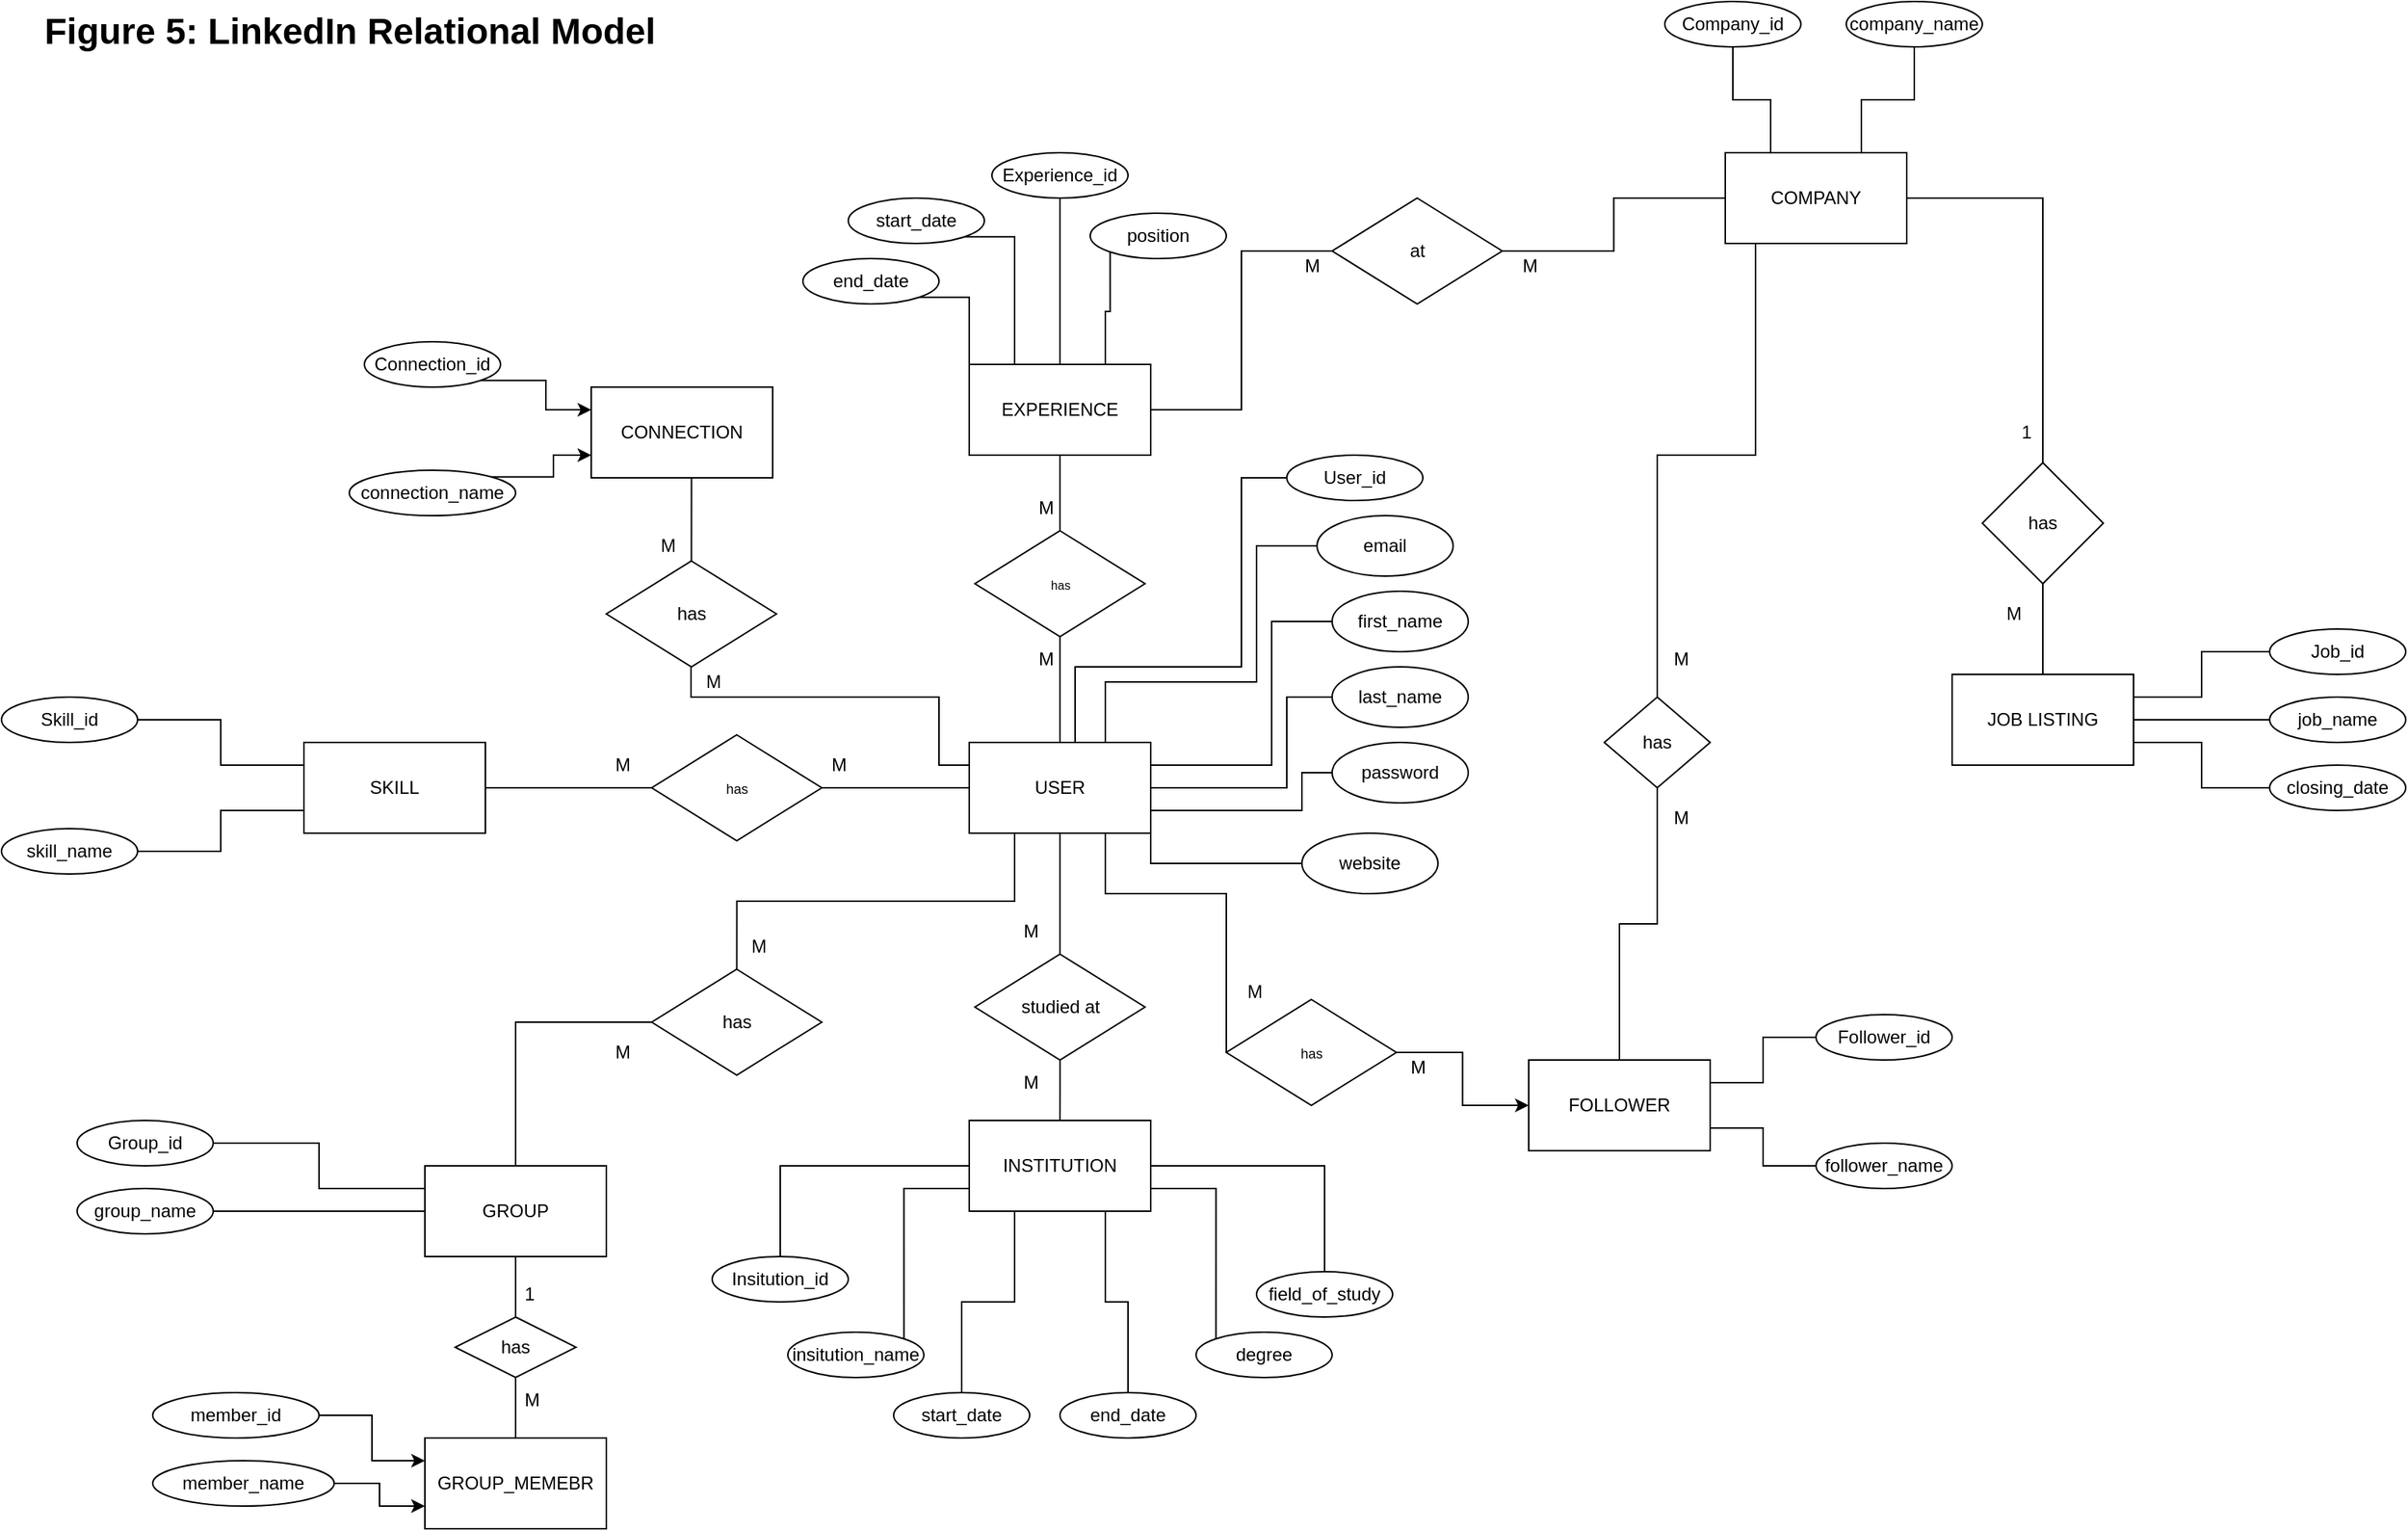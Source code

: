 <mxfile version="21.3.3" type="github">
  <diagram id="R2lEEEUBdFMjLlhIrx00" name="Page-1">
    <mxGraphModel dx="1405" dy="902" grid="1" gridSize="10" guides="1" tooltips="1" connect="1" arrows="1" fold="1" page="1" pageScale="1" pageWidth="1654" pageHeight="1169" math="0" shadow="0" extFonts="Permanent Marker^https://fonts.googleapis.com/css?family=Permanent+Marker">
      <root>
        <mxCell id="0" />
        <mxCell id="1" parent="0" />
        <mxCell id="6bvUMzhNfChqPh5dB9FW-6" style="edgeStyle=orthogonalEdgeStyle;rounded=0;orthogonalLoop=1;jettySize=auto;html=1;exitX=0.5;exitY=0;exitDx=0;exitDy=0;entryX=0.5;entryY=1;entryDx=0;entryDy=0;endArrow=none;endFill=0;" edge="1" parent="1" source="6bvUMzhNfChqPh5dB9FW-1" target="6bvUMzhNfChqPh5dB9FW-5">
          <mxGeometry relative="1" as="geometry" />
        </mxCell>
        <mxCell id="6bvUMzhNfChqPh5dB9FW-22" style="edgeStyle=orthogonalEdgeStyle;rounded=0;orthogonalLoop=1;jettySize=auto;html=1;exitX=0;exitY=0.5;exitDx=0;exitDy=0;entryX=1;entryY=0.5;entryDx=0;entryDy=0;endArrow=none;endFill=0;" edge="1" parent="1" source="6bvUMzhNfChqPh5dB9FW-1" target="6bvUMzhNfChqPh5dB9FW-15">
          <mxGeometry relative="1" as="geometry" />
        </mxCell>
        <mxCell id="6bvUMzhNfChqPh5dB9FW-24" style="edgeStyle=orthogonalEdgeStyle;rounded=0;orthogonalLoop=1;jettySize=auto;html=1;exitX=0;exitY=0.25;exitDx=0;exitDy=0;entryX=0.5;entryY=1;entryDx=0;entryDy=0;endArrow=none;endFill=0;" edge="1" parent="1" source="6bvUMzhNfChqPh5dB9FW-1" target="6bvUMzhNfChqPh5dB9FW-14">
          <mxGeometry relative="1" as="geometry">
            <Array as="points">
              <mxPoint x="660" y="585" />
              <mxPoint x="660" y="540" />
              <mxPoint x="496" y="540" />
              <mxPoint x="496" y="520" />
            </Array>
          </mxGeometry>
        </mxCell>
        <mxCell id="6bvUMzhNfChqPh5dB9FW-26" style="edgeStyle=orthogonalEdgeStyle;rounded=0;orthogonalLoop=1;jettySize=auto;html=1;entryX=0.5;entryY=0;entryDx=0;entryDy=0;endArrow=none;endFill=0;" edge="1" parent="1" source="6bvUMzhNfChqPh5dB9FW-1" target="6bvUMzhNfChqPh5dB9FW-16">
          <mxGeometry relative="1" as="geometry" />
        </mxCell>
        <mxCell id="6bvUMzhNfChqPh5dB9FW-28" style="edgeStyle=orthogonalEdgeStyle;rounded=0;orthogonalLoop=1;jettySize=auto;html=1;exitX=0.25;exitY=1;exitDx=0;exitDy=0;entryX=0.5;entryY=0;entryDx=0;entryDy=0;endArrow=none;endFill=0;" edge="1" parent="1" source="6bvUMzhNfChqPh5dB9FW-1" target="6bvUMzhNfChqPh5dB9FW-21">
          <mxGeometry relative="1" as="geometry" />
        </mxCell>
        <mxCell id="6bvUMzhNfChqPh5dB9FW-32" value="" style="edgeStyle=orthogonalEdgeStyle;rounded=0;orthogonalLoop=1;jettySize=auto;html=1;entryX=0;entryY=0.5;entryDx=0;entryDy=0;exitX=0.75;exitY=1;exitDx=0;exitDy=0;endArrow=none;endFill=0;" edge="1" parent="1" source="6bvUMzhNfChqPh5dB9FW-1" target="6bvUMzhNfChqPh5dB9FW-18">
          <mxGeometry relative="1" as="geometry">
            <mxPoint x="900" y="600" as="targetPoint" />
            <Array as="points">
              <mxPoint x="770" y="670" />
              <mxPoint x="850" y="670" />
              <mxPoint x="850" y="725" />
            </Array>
          </mxGeometry>
        </mxCell>
        <mxCell id="6bvUMzhNfChqPh5dB9FW-1" value="USER" style="rounded=0;whiteSpace=wrap;html=1;" vertex="1" parent="1">
          <mxGeometry x="680" y="570" width="120" height="60" as="geometry" />
        </mxCell>
        <mxCell id="6bvUMzhNfChqPh5dB9FW-35" value="" style="edgeStyle=orthogonalEdgeStyle;rounded=0;orthogonalLoop=1;jettySize=auto;html=1;entryX=0;entryY=0.5;entryDx=0;entryDy=0;endArrow=none;endFill=0;" edge="1" parent="1" source="6bvUMzhNfChqPh5dB9FW-2" target="6bvUMzhNfChqPh5dB9FW-17">
          <mxGeometry relative="1" as="geometry">
            <mxPoint x="740" y="240" as="targetPoint" />
          </mxGeometry>
        </mxCell>
        <mxCell id="6bvUMzhNfChqPh5dB9FW-2" value="EXPERIENCE" style="rounded=0;whiteSpace=wrap;html=1;" vertex="1" parent="1">
          <mxGeometry x="680" y="320" width="120" height="60" as="geometry" />
        </mxCell>
        <mxCell id="6bvUMzhNfChqPh5dB9FW-7" style="edgeStyle=orthogonalEdgeStyle;rounded=0;orthogonalLoop=1;jettySize=auto;html=1;exitX=0.5;exitY=0;exitDx=0;exitDy=0;entryX=0.5;entryY=1;entryDx=0;entryDy=0;endArrow=none;endFill=0;" edge="1" parent="1" source="6bvUMzhNfChqPh5dB9FW-5" target="6bvUMzhNfChqPh5dB9FW-2">
          <mxGeometry relative="1" as="geometry" />
        </mxCell>
        <mxCell id="6bvUMzhNfChqPh5dB9FW-5" value="&lt;font style=&quot;font-size: 8px;&quot;&gt;has&lt;/font&gt;" style="rhombus;whiteSpace=wrap;html=1;" vertex="1" parent="1">
          <mxGeometry x="683.75" y="430" width="112.5" height="70" as="geometry" />
        </mxCell>
        <mxCell id="6bvUMzhNfChqPh5dB9FW-89" style="edgeStyle=orthogonalEdgeStyle;rounded=0;orthogonalLoop=1;jettySize=auto;html=1;exitX=1;exitY=0.75;exitDx=0;exitDy=0;entryX=0;entryY=0.5;entryDx=0;entryDy=0;endArrow=none;endFill=0;" edge="1" parent="1" source="6bvUMzhNfChqPh5dB9FW-9" target="6bvUMzhNfChqPh5dB9FW-86">
          <mxGeometry relative="1" as="geometry" />
        </mxCell>
        <mxCell id="6bvUMzhNfChqPh5dB9FW-90" style="edgeStyle=orthogonalEdgeStyle;rounded=0;orthogonalLoop=1;jettySize=auto;html=1;exitX=1;exitY=0.25;exitDx=0;exitDy=0;entryX=0;entryY=0.5;entryDx=0;entryDy=0;endArrow=none;endFill=0;" edge="1" parent="1" source="6bvUMzhNfChqPh5dB9FW-9" target="6bvUMzhNfChqPh5dB9FW-85">
          <mxGeometry relative="1" as="geometry" />
        </mxCell>
        <mxCell id="6bvUMzhNfChqPh5dB9FW-9" value="FOLLOWER" style="rounded=0;whiteSpace=wrap;html=1;" vertex="1" parent="1">
          <mxGeometry x="1050" y="780" width="120" height="60" as="geometry" />
        </mxCell>
        <mxCell id="6bvUMzhNfChqPh5dB9FW-94" value="" style="edgeStyle=orthogonalEdgeStyle;rounded=0;orthogonalLoop=1;jettySize=auto;html=1;entryX=0.5;entryY=0;entryDx=0;entryDy=0;endArrow=none;endFill=0;" edge="1" parent="1" source="6bvUMzhNfChqPh5dB9FW-10" target="6bvUMzhNfChqPh5dB9FW-93">
          <mxGeometry relative="1" as="geometry">
            <Array as="points">
              <mxPoint x="1200" y="380" />
              <mxPoint x="1135" y="380" />
            </Array>
          </mxGeometry>
        </mxCell>
        <mxCell id="6bvUMzhNfChqPh5dB9FW-101" value="" style="edgeStyle=orthogonalEdgeStyle;rounded=0;orthogonalLoop=1;jettySize=auto;html=1;endArrow=none;endFill=0;" edge="1" parent="1" source="6bvUMzhNfChqPh5dB9FW-10" target="6bvUMzhNfChqPh5dB9FW-100">
          <mxGeometry relative="1" as="geometry" />
        </mxCell>
        <mxCell id="6bvUMzhNfChqPh5dB9FW-10" value="COMPANY" style="rounded=0;whiteSpace=wrap;html=1;" vertex="1" parent="1">
          <mxGeometry x="1180" y="180" width="120" height="60" as="geometry" />
        </mxCell>
        <mxCell id="6bvUMzhNfChqPh5dB9FW-11" value="INSTITUTION" style="rounded=0;whiteSpace=wrap;html=1;" vertex="1" parent="1">
          <mxGeometry x="680" y="820" width="120" height="60" as="geometry" />
        </mxCell>
        <mxCell id="6bvUMzhNfChqPh5dB9FW-12" value="SKILL" style="rounded=0;whiteSpace=wrap;html=1;" vertex="1" parent="1">
          <mxGeometry x="240" y="570" width="120" height="60" as="geometry" />
        </mxCell>
        <mxCell id="6bvUMzhNfChqPh5dB9FW-153" value="" style="edgeStyle=orthogonalEdgeStyle;rounded=0;orthogonalLoop=1;jettySize=auto;html=1;endArrow=none;endFill=0;" edge="1" parent="1" source="6bvUMzhNfChqPh5dB9FW-13">
          <mxGeometry relative="1" as="geometry">
            <mxPoint x="380" y="950" as="targetPoint" />
          </mxGeometry>
        </mxCell>
        <mxCell id="6bvUMzhNfChqPh5dB9FW-13" value="GROUP" style="rounded=0;whiteSpace=wrap;html=1;" vertex="1" parent="1">
          <mxGeometry x="320" y="850" width="120" height="60" as="geometry" />
        </mxCell>
        <mxCell id="6bvUMzhNfChqPh5dB9FW-25" style="edgeStyle=orthogonalEdgeStyle;rounded=0;orthogonalLoop=1;jettySize=auto;html=1;endArrow=none;endFill=0;exitX=0.5;exitY=0;exitDx=0;exitDy=0;entryX=0.5;entryY=1;entryDx=0;entryDy=0;" edge="1" parent="1" source="6bvUMzhNfChqPh5dB9FW-14" target="6bvUMzhNfChqPh5dB9FW-145">
          <mxGeometry relative="1" as="geometry">
            <mxPoint x="530" y="400" as="targetPoint" />
            <Array as="points">
              <mxPoint x="496" y="395" />
            </Array>
          </mxGeometry>
        </mxCell>
        <mxCell id="6bvUMzhNfChqPh5dB9FW-14" value="has" style="rhombus;whiteSpace=wrap;html=1;" vertex="1" parent="1">
          <mxGeometry x="440" y="450" width="112.5" height="70" as="geometry" />
        </mxCell>
        <mxCell id="6bvUMzhNfChqPh5dB9FW-23" style="edgeStyle=orthogonalEdgeStyle;rounded=0;orthogonalLoop=1;jettySize=auto;html=1;exitX=0;exitY=0.5;exitDx=0;exitDy=0;entryX=1;entryY=0.5;entryDx=0;entryDy=0;endArrow=none;endFill=0;" edge="1" parent="1" source="6bvUMzhNfChqPh5dB9FW-15" target="6bvUMzhNfChqPh5dB9FW-12">
          <mxGeometry relative="1" as="geometry" />
        </mxCell>
        <mxCell id="6bvUMzhNfChqPh5dB9FW-15" value="&lt;font style=&quot;font-size: 9px;&quot;&gt;has&lt;br&gt;&lt;/font&gt;" style="rhombus;whiteSpace=wrap;html=1;" vertex="1" parent="1">
          <mxGeometry x="470" y="565" width="112.5" height="70" as="geometry" />
        </mxCell>
        <mxCell id="6bvUMzhNfChqPh5dB9FW-27" style="edgeStyle=orthogonalEdgeStyle;rounded=0;orthogonalLoop=1;jettySize=auto;html=1;entryX=0.5;entryY=0;entryDx=0;entryDy=0;endArrow=none;endFill=0;" edge="1" parent="1" source="6bvUMzhNfChqPh5dB9FW-16" target="6bvUMzhNfChqPh5dB9FW-11">
          <mxGeometry relative="1" as="geometry" />
        </mxCell>
        <mxCell id="6bvUMzhNfChqPh5dB9FW-16" value="studied at" style="rhombus;whiteSpace=wrap;html=1;" vertex="1" parent="1">
          <mxGeometry x="683.75" y="710" width="112.5" height="70" as="geometry" />
        </mxCell>
        <mxCell id="6bvUMzhNfChqPh5dB9FW-37" value="" style="edgeStyle=orthogonalEdgeStyle;rounded=0;orthogonalLoop=1;jettySize=auto;html=1;entryX=0;entryY=0.5;entryDx=0;entryDy=0;endArrow=none;endFill=0;" edge="1" parent="1" source="6bvUMzhNfChqPh5dB9FW-17" target="6bvUMzhNfChqPh5dB9FW-10">
          <mxGeometry relative="1" as="geometry">
            <mxPoint x="1128.75" y="245" as="targetPoint" />
          </mxGeometry>
        </mxCell>
        <mxCell id="6bvUMzhNfChqPh5dB9FW-17" value="at" style="rhombus;whiteSpace=wrap;html=1;" vertex="1" parent="1">
          <mxGeometry x="920" y="210" width="112.5" height="70" as="geometry" />
        </mxCell>
        <mxCell id="6bvUMzhNfChqPh5dB9FW-33" value="" style="edgeStyle=orthogonalEdgeStyle;rounded=0;orthogonalLoop=1;jettySize=auto;html=1;" edge="1" parent="1" source="6bvUMzhNfChqPh5dB9FW-18" target="6bvUMzhNfChqPh5dB9FW-9">
          <mxGeometry relative="1" as="geometry" />
        </mxCell>
        <mxCell id="6bvUMzhNfChqPh5dB9FW-18" value="&lt;font style=&quot;font-size: 9px;&quot;&gt;has &lt;br&gt;&lt;/font&gt;" style="rhombus;whiteSpace=wrap;html=1;" vertex="1" parent="1">
          <mxGeometry x="850" y="740" width="112.5" height="70" as="geometry" />
        </mxCell>
        <mxCell id="6bvUMzhNfChqPh5dB9FW-29" style="edgeStyle=orthogonalEdgeStyle;rounded=0;orthogonalLoop=1;jettySize=auto;html=1;entryX=0.5;entryY=0;entryDx=0;entryDy=0;endArrow=none;endFill=0;" edge="1" parent="1" source="6bvUMzhNfChqPh5dB9FW-21" target="6bvUMzhNfChqPh5dB9FW-13">
          <mxGeometry relative="1" as="geometry" />
        </mxCell>
        <mxCell id="6bvUMzhNfChqPh5dB9FW-21" value="has" style="rhombus;whiteSpace=wrap;html=1;" vertex="1" parent="1">
          <mxGeometry x="470" y="720" width="112.5" height="70" as="geometry" />
        </mxCell>
        <mxCell id="6bvUMzhNfChqPh5dB9FW-42" style="edgeStyle=orthogonalEdgeStyle;rounded=0;orthogonalLoop=1;jettySize=auto;html=1;exitX=0;exitY=0.5;exitDx=0;exitDy=0;endArrow=none;endFill=0;" edge="1" parent="1" source="6bvUMzhNfChqPh5dB9FW-38">
          <mxGeometry relative="1" as="geometry">
            <mxPoint x="750" y="570" as="targetPoint" />
            <Array as="points">
              <mxPoint x="860" y="395" />
              <mxPoint x="860" y="520" />
              <mxPoint x="750" y="520" />
              <mxPoint x="750" y="570" />
            </Array>
          </mxGeometry>
        </mxCell>
        <mxCell id="6bvUMzhNfChqPh5dB9FW-38" value="User_id" style="ellipse;whiteSpace=wrap;html=1;" vertex="1" parent="1">
          <mxGeometry x="890" y="380" width="90" height="30" as="geometry" />
        </mxCell>
        <mxCell id="6bvUMzhNfChqPh5dB9FW-39" value="email" style="ellipse;whiteSpace=wrap;html=1;" vertex="1" parent="1">
          <mxGeometry x="910" y="420" width="90" height="40" as="geometry" />
        </mxCell>
        <mxCell id="6bvUMzhNfChqPh5dB9FW-54" value="" style="edgeStyle=orthogonalEdgeStyle;rounded=0;orthogonalLoop=1;jettySize=auto;html=1;entryX=1;entryY=0.25;entryDx=0;entryDy=0;endArrow=none;endFill=0;" edge="1" parent="1" source="6bvUMzhNfChqPh5dB9FW-40" target="6bvUMzhNfChqPh5dB9FW-1">
          <mxGeometry relative="1" as="geometry">
            <mxPoint x="855" y="490.0" as="targetPoint" />
            <Array as="points">
              <mxPoint x="880" y="490" />
              <mxPoint x="880" y="585" />
            </Array>
          </mxGeometry>
        </mxCell>
        <mxCell id="6bvUMzhNfChqPh5dB9FW-40" value="first_name" style="ellipse;whiteSpace=wrap;html=1;" vertex="1" parent="1">
          <mxGeometry x="920" y="470" width="90" height="40" as="geometry" />
        </mxCell>
        <mxCell id="6bvUMzhNfChqPh5dB9FW-52" value="" style="edgeStyle=orthogonalEdgeStyle;rounded=0;orthogonalLoop=1;jettySize=auto;html=1;entryX=1;entryY=0.5;entryDx=0;entryDy=0;endArrow=none;endFill=0;" edge="1" parent="1" source="6bvUMzhNfChqPh5dB9FW-41" target="6bvUMzhNfChqPh5dB9FW-1">
          <mxGeometry relative="1" as="geometry">
            <mxPoint x="835" y="540.0" as="targetPoint" />
            <Array as="points">
              <mxPoint x="890" y="540" />
              <mxPoint x="890" y="600" />
            </Array>
          </mxGeometry>
        </mxCell>
        <mxCell id="6bvUMzhNfChqPh5dB9FW-41" value="last_name" style="ellipse;whiteSpace=wrap;html=1;" vertex="1" parent="1">
          <mxGeometry x="920" y="520" width="90" height="40" as="geometry" />
        </mxCell>
        <mxCell id="6bvUMzhNfChqPh5dB9FW-43" style="edgeStyle=orthogonalEdgeStyle;rounded=0;orthogonalLoop=1;jettySize=auto;html=1;exitX=0;exitY=0.5;exitDx=0;exitDy=0;endArrow=none;endFill=0;entryX=0.75;entryY=0;entryDx=0;entryDy=0;" edge="1" parent="1" source="6bvUMzhNfChqPh5dB9FW-39" target="6bvUMzhNfChqPh5dB9FW-1">
          <mxGeometry relative="1" as="geometry">
            <mxPoint x="760" y="580" as="targetPoint" />
            <mxPoint x="900" y="405" as="sourcePoint" />
            <Array as="points">
              <mxPoint x="870" y="440" />
              <mxPoint x="870" y="530" />
              <mxPoint x="770" y="530" />
            </Array>
          </mxGeometry>
        </mxCell>
        <mxCell id="6bvUMzhNfChqPh5dB9FW-50" value="" style="edgeStyle=orthogonalEdgeStyle;rounded=0;orthogonalLoop=1;jettySize=auto;html=1;entryX=1;entryY=0.75;entryDx=0;entryDy=0;endArrow=none;endFill=0;" edge="1" parent="1" source="6bvUMzhNfChqPh5dB9FW-44" target="6bvUMzhNfChqPh5dB9FW-1">
          <mxGeometry relative="1" as="geometry">
            <mxPoint x="855" y="590.0" as="targetPoint" />
            <Array as="points">
              <mxPoint x="900" y="590" />
              <mxPoint x="900" y="615" />
            </Array>
          </mxGeometry>
        </mxCell>
        <mxCell id="6bvUMzhNfChqPh5dB9FW-44" value="password" style="ellipse;whiteSpace=wrap;html=1;" vertex="1" parent="1">
          <mxGeometry x="920" y="570" width="90" height="40" as="geometry" />
        </mxCell>
        <mxCell id="6bvUMzhNfChqPh5dB9FW-47" style="edgeStyle=orthogonalEdgeStyle;rounded=0;orthogonalLoop=1;jettySize=auto;html=1;exitX=0;exitY=0.5;exitDx=0;exitDy=0;entryX=1;entryY=1;entryDx=0;entryDy=0;endArrow=none;endFill=0;" edge="1" parent="1" source="6bvUMzhNfChqPh5dB9FW-45" target="6bvUMzhNfChqPh5dB9FW-1">
          <mxGeometry relative="1" as="geometry" />
        </mxCell>
        <mxCell id="6bvUMzhNfChqPh5dB9FW-45" value="website" style="ellipse;whiteSpace=wrap;html=1;" vertex="1" parent="1">
          <mxGeometry x="900" y="630" width="90" height="40" as="geometry" />
        </mxCell>
        <mxCell id="6bvUMzhNfChqPh5dB9FW-61" style="edgeStyle=orthogonalEdgeStyle;rounded=0;orthogonalLoop=1;jettySize=auto;html=1;exitX=0.5;exitY=1;exitDx=0;exitDy=0;endArrow=none;endFill=0;" edge="1" parent="1" source="6bvUMzhNfChqPh5dB9FW-55" target="6bvUMzhNfChqPh5dB9FW-2">
          <mxGeometry relative="1" as="geometry" />
        </mxCell>
        <mxCell id="6bvUMzhNfChqPh5dB9FW-55" value="Experience_id" style="ellipse;whiteSpace=wrap;html=1;" vertex="1" parent="1">
          <mxGeometry x="695" y="180" width="90" height="30" as="geometry" />
        </mxCell>
        <mxCell id="6bvUMzhNfChqPh5dB9FW-60" style="edgeStyle=orthogonalEdgeStyle;rounded=0;orthogonalLoop=1;jettySize=auto;html=1;exitX=1;exitY=1;exitDx=0;exitDy=0;entryX=0.25;entryY=0;entryDx=0;entryDy=0;endArrow=none;endFill=0;" edge="1" parent="1" source="6bvUMzhNfChqPh5dB9FW-56" target="6bvUMzhNfChqPh5dB9FW-2">
          <mxGeometry relative="1" as="geometry">
            <Array as="points">
              <mxPoint x="710" y="236" />
            </Array>
          </mxGeometry>
        </mxCell>
        <mxCell id="6bvUMzhNfChqPh5dB9FW-56" value="start_date" style="ellipse;whiteSpace=wrap;html=1;" vertex="1" parent="1">
          <mxGeometry x="600" y="210" width="90" height="30" as="geometry" />
        </mxCell>
        <mxCell id="6bvUMzhNfChqPh5dB9FW-59" style="edgeStyle=orthogonalEdgeStyle;rounded=0;orthogonalLoop=1;jettySize=auto;html=1;exitX=1;exitY=1;exitDx=0;exitDy=0;entryX=0;entryY=0;entryDx=0;entryDy=0;endArrow=none;endFill=0;" edge="1" parent="1" source="6bvUMzhNfChqPh5dB9FW-57" target="6bvUMzhNfChqPh5dB9FW-2">
          <mxGeometry relative="1" as="geometry" />
        </mxCell>
        <mxCell id="6bvUMzhNfChqPh5dB9FW-57" value="end_date" style="ellipse;whiteSpace=wrap;html=1;" vertex="1" parent="1">
          <mxGeometry x="570" y="250" width="90" height="30" as="geometry" />
        </mxCell>
        <mxCell id="6bvUMzhNfChqPh5dB9FW-62" style="edgeStyle=orthogonalEdgeStyle;rounded=0;orthogonalLoop=1;jettySize=auto;html=1;exitX=0;exitY=1;exitDx=0;exitDy=0;entryX=0.75;entryY=0;entryDx=0;entryDy=0;endArrow=none;endFill=0;" edge="1" parent="1" source="6bvUMzhNfChqPh5dB9FW-58" target="6bvUMzhNfChqPh5dB9FW-2">
          <mxGeometry relative="1" as="geometry" />
        </mxCell>
        <mxCell id="6bvUMzhNfChqPh5dB9FW-58" value="position" style="ellipse;whiteSpace=wrap;html=1;" vertex="1" parent="1">
          <mxGeometry x="760" y="220" width="90" height="30" as="geometry" />
        </mxCell>
        <mxCell id="6bvUMzhNfChqPh5dB9FW-65" style="edgeStyle=orthogonalEdgeStyle;rounded=0;orthogonalLoop=1;jettySize=auto;html=1;exitX=1;exitY=0.5;exitDx=0;exitDy=0;entryX=0;entryY=0.25;entryDx=0;entryDy=0;endArrow=none;endFill=0;" edge="1" parent="1" source="6bvUMzhNfChqPh5dB9FW-63" target="6bvUMzhNfChqPh5dB9FW-12">
          <mxGeometry relative="1" as="geometry" />
        </mxCell>
        <mxCell id="6bvUMzhNfChqPh5dB9FW-63" value="Skill_id" style="ellipse;whiteSpace=wrap;html=1;" vertex="1" parent="1">
          <mxGeometry x="40" y="540" width="90" height="30" as="geometry" />
        </mxCell>
        <mxCell id="6bvUMzhNfChqPh5dB9FW-66" style="edgeStyle=orthogonalEdgeStyle;rounded=0;orthogonalLoop=1;jettySize=auto;html=1;exitX=1;exitY=0.5;exitDx=0;exitDy=0;entryX=0;entryY=0.75;entryDx=0;entryDy=0;endArrow=none;endFill=0;" edge="1" parent="1" source="6bvUMzhNfChqPh5dB9FW-64" target="6bvUMzhNfChqPh5dB9FW-12">
          <mxGeometry relative="1" as="geometry" />
        </mxCell>
        <mxCell id="6bvUMzhNfChqPh5dB9FW-64" value="skill_name" style="ellipse;whiteSpace=wrap;html=1;" vertex="1" parent="1">
          <mxGeometry x="40" y="627" width="90" height="30" as="geometry" />
        </mxCell>
        <mxCell id="6bvUMzhNfChqPh5dB9FW-71" style="edgeStyle=orthogonalEdgeStyle;rounded=0;orthogonalLoop=1;jettySize=auto;html=1;exitX=1;exitY=0.5;exitDx=0;exitDy=0;endArrow=none;endFill=0;" edge="1" parent="1" source="6bvUMzhNfChqPh5dB9FW-67" target="6bvUMzhNfChqPh5dB9FW-13">
          <mxGeometry relative="1" as="geometry" />
        </mxCell>
        <mxCell id="6bvUMzhNfChqPh5dB9FW-67" value="group_name" style="ellipse;whiteSpace=wrap;html=1;" vertex="1" parent="1">
          <mxGeometry x="90" y="865" width="90" height="30" as="geometry" />
        </mxCell>
        <mxCell id="6bvUMzhNfChqPh5dB9FW-70" style="edgeStyle=orthogonalEdgeStyle;rounded=0;orthogonalLoop=1;jettySize=auto;html=1;exitX=1;exitY=0.5;exitDx=0;exitDy=0;entryX=0;entryY=0.25;entryDx=0;entryDy=0;endArrow=none;endFill=0;" edge="1" parent="1" source="6bvUMzhNfChqPh5dB9FW-69" target="6bvUMzhNfChqPh5dB9FW-13">
          <mxGeometry relative="1" as="geometry" />
        </mxCell>
        <mxCell id="6bvUMzhNfChqPh5dB9FW-69" value="Group_id" style="ellipse;whiteSpace=wrap;html=1;" vertex="1" parent="1">
          <mxGeometry x="90" y="820" width="90" height="30" as="geometry" />
        </mxCell>
        <mxCell id="6bvUMzhNfChqPh5dB9FW-79" style="edgeStyle=orthogonalEdgeStyle;rounded=0;orthogonalLoop=1;jettySize=auto;html=1;exitX=0.5;exitY=0;exitDx=0;exitDy=0;entryX=0;entryY=0.5;entryDx=0;entryDy=0;endArrow=none;endFill=0;" edge="1" parent="1" source="6bvUMzhNfChqPh5dB9FW-73" target="6bvUMzhNfChqPh5dB9FW-11">
          <mxGeometry relative="1" as="geometry" />
        </mxCell>
        <mxCell id="6bvUMzhNfChqPh5dB9FW-73" value="Insitution_id" style="ellipse;whiteSpace=wrap;html=1;" vertex="1" parent="1">
          <mxGeometry x="510" y="910" width="90" height="30" as="geometry" />
        </mxCell>
        <mxCell id="6bvUMzhNfChqPh5dB9FW-80" style="edgeStyle=orthogonalEdgeStyle;rounded=0;orthogonalLoop=1;jettySize=auto;html=1;exitX=1;exitY=0;exitDx=0;exitDy=0;entryX=0;entryY=0.75;entryDx=0;entryDy=0;endArrow=none;endFill=0;" edge="1" parent="1" source="6bvUMzhNfChqPh5dB9FW-74" target="6bvUMzhNfChqPh5dB9FW-11">
          <mxGeometry relative="1" as="geometry">
            <Array as="points">
              <mxPoint x="637" y="865" />
            </Array>
          </mxGeometry>
        </mxCell>
        <mxCell id="6bvUMzhNfChqPh5dB9FW-74" value="insitution_name" style="ellipse;whiteSpace=wrap;html=1;" vertex="1" parent="1">
          <mxGeometry x="560" y="960" width="90" height="30" as="geometry" />
        </mxCell>
        <mxCell id="6bvUMzhNfChqPh5dB9FW-81" style="edgeStyle=orthogonalEdgeStyle;rounded=0;orthogonalLoop=1;jettySize=auto;html=1;exitX=0.5;exitY=0;exitDx=0;exitDy=0;entryX=0.25;entryY=1;entryDx=0;entryDy=0;endArrow=none;endFill=0;" edge="1" parent="1" source="6bvUMzhNfChqPh5dB9FW-75" target="6bvUMzhNfChqPh5dB9FW-11">
          <mxGeometry relative="1" as="geometry" />
        </mxCell>
        <mxCell id="6bvUMzhNfChqPh5dB9FW-75" value="start_date" style="ellipse;whiteSpace=wrap;html=1;" vertex="1" parent="1">
          <mxGeometry x="630" y="1000" width="90" height="30" as="geometry" />
        </mxCell>
        <mxCell id="6bvUMzhNfChqPh5dB9FW-82" style="edgeStyle=orthogonalEdgeStyle;rounded=0;orthogonalLoop=1;jettySize=auto;html=1;exitX=0.5;exitY=0;exitDx=0;exitDy=0;entryX=0.75;entryY=1;entryDx=0;entryDy=0;endArrow=none;endFill=0;" edge="1" parent="1" source="6bvUMzhNfChqPh5dB9FW-76" target="6bvUMzhNfChqPh5dB9FW-11">
          <mxGeometry relative="1" as="geometry" />
        </mxCell>
        <mxCell id="6bvUMzhNfChqPh5dB9FW-76" value="end_date" style="ellipse;whiteSpace=wrap;html=1;" vertex="1" parent="1">
          <mxGeometry x="740" y="1000" width="90" height="30" as="geometry" />
        </mxCell>
        <mxCell id="6bvUMzhNfChqPh5dB9FW-83" style="edgeStyle=orthogonalEdgeStyle;rounded=0;orthogonalLoop=1;jettySize=auto;html=1;exitX=0;exitY=0;exitDx=0;exitDy=0;entryX=1;entryY=0.75;entryDx=0;entryDy=0;endArrow=none;endFill=0;" edge="1" parent="1" source="6bvUMzhNfChqPh5dB9FW-77" target="6bvUMzhNfChqPh5dB9FW-11">
          <mxGeometry relative="1" as="geometry">
            <Array as="points">
              <mxPoint x="843" y="865" />
            </Array>
          </mxGeometry>
        </mxCell>
        <mxCell id="6bvUMzhNfChqPh5dB9FW-77" value="degree" style="ellipse;whiteSpace=wrap;html=1;" vertex="1" parent="1">
          <mxGeometry x="830" y="960" width="90" height="30" as="geometry" />
        </mxCell>
        <mxCell id="6bvUMzhNfChqPh5dB9FW-84" style="edgeStyle=orthogonalEdgeStyle;rounded=0;orthogonalLoop=1;jettySize=auto;html=1;exitX=0.5;exitY=0;exitDx=0;exitDy=0;entryX=1;entryY=0.5;entryDx=0;entryDy=0;endArrow=none;endFill=0;" edge="1" parent="1" source="6bvUMzhNfChqPh5dB9FW-78" target="6bvUMzhNfChqPh5dB9FW-11">
          <mxGeometry relative="1" as="geometry" />
        </mxCell>
        <mxCell id="6bvUMzhNfChqPh5dB9FW-78" value="field_of_study" style="ellipse;whiteSpace=wrap;html=1;" vertex="1" parent="1">
          <mxGeometry x="870" y="920" width="90" height="30" as="geometry" />
        </mxCell>
        <mxCell id="6bvUMzhNfChqPh5dB9FW-85" value="Follower_id" style="ellipse;whiteSpace=wrap;html=1;" vertex="1" parent="1">
          <mxGeometry x="1240" y="750" width="90" height="30" as="geometry" />
        </mxCell>
        <mxCell id="6bvUMzhNfChqPh5dB9FW-86" value="follower_name" style="ellipse;whiteSpace=wrap;html=1;" vertex="1" parent="1">
          <mxGeometry x="1240" y="835" width="90" height="30" as="geometry" />
        </mxCell>
        <mxCell id="6bvUMzhNfChqPh5dB9FW-110" style="edgeStyle=orthogonalEdgeStyle;rounded=0;orthogonalLoop=1;jettySize=auto;html=1;exitX=0.5;exitY=1;exitDx=0;exitDy=0;entryX=0.25;entryY=0;entryDx=0;entryDy=0;endArrow=none;endFill=0;" edge="1" parent="1" source="6bvUMzhNfChqPh5dB9FW-91" target="6bvUMzhNfChqPh5dB9FW-10">
          <mxGeometry relative="1" as="geometry" />
        </mxCell>
        <mxCell id="6bvUMzhNfChqPh5dB9FW-91" value="Company_id" style="ellipse;whiteSpace=wrap;html=1;" vertex="1" parent="1">
          <mxGeometry x="1140" y="80" width="90" height="30" as="geometry" />
        </mxCell>
        <mxCell id="6bvUMzhNfChqPh5dB9FW-111" style="edgeStyle=orthogonalEdgeStyle;rounded=0;orthogonalLoop=1;jettySize=auto;html=1;exitX=0.5;exitY=1;exitDx=0;exitDy=0;entryX=0.75;entryY=0;entryDx=0;entryDy=0;endArrow=none;endFill=0;" edge="1" parent="1" source="6bvUMzhNfChqPh5dB9FW-92" target="6bvUMzhNfChqPh5dB9FW-10">
          <mxGeometry relative="1" as="geometry" />
        </mxCell>
        <mxCell id="6bvUMzhNfChqPh5dB9FW-92" value="company_name" style="ellipse;whiteSpace=wrap;html=1;" vertex="1" parent="1">
          <mxGeometry x="1260" y="80" width="90" height="30" as="geometry" />
        </mxCell>
        <mxCell id="6bvUMzhNfChqPh5dB9FW-95" style="edgeStyle=orthogonalEdgeStyle;rounded=0;orthogonalLoop=1;jettySize=auto;html=1;exitX=0.5;exitY=1;exitDx=0;exitDy=0;endArrow=none;endFill=0;" edge="1" parent="1" source="6bvUMzhNfChqPh5dB9FW-93" target="6bvUMzhNfChqPh5dB9FW-9">
          <mxGeometry relative="1" as="geometry" />
        </mxCell>
        <mxCell id="6bvUMzhNfChqPh5dB9FW-93" value="has" style="rhombus;whiteSpace=wrap;html=1;rounded=0;" vertex="1" parent="1">
          <mxGeometry x="1100" y="540" width="70" height="60" as="geometry" />
        </mxCell>
        <mxCell id="6bvUMzhNfChqPh5dB9FW-107" style="edgeStyle=orthogonalEdgeStyle;rounded=0;orthogonalLoop=1;jettySize=auto;html=1;exitX=1;exitY=0.25;exitDx=0;exitDy=0;entryX=0;entryY=0.5;entryDx=0;entryDy=0;endArrow=none;endFill=0;" edge="1" parent="1" source="6bvUMzhNfChqPh5dB9FW-96" target="6bvUMzhNfChqPh5dB9FW-97">
          <mxGeometry relative="1" as="geometry" />
        </mxCell>
        <mxCell id="6bvUMzhNfChqPh5dB9FW-108" style="edgeStyle=orthogonalEdgeStyle;rounded=0;orthogonalLoop=1;jettySize=auto;html=1;exitX=1;exitY=0.5;exitDx=0;exitDy=0;endArrow=none;endFill=0;" edge="1" parent="1" source="6bvUMzhNfChqPh5dB9FW-96" target="6bvUMzhNfChqPh5dB9FW-106">
          <mxGeometry relative="1" as="geometry" />
        </mxCell>
        <mxCell id="6bvUMzhNfChqPh5dB9FW-109" style="edgeStyle=orthogonalEdgeStyle;rounded=0;orthogonalLoop=1;jettySize=auto;html=1;exitX=1;exitY=0.75;exitDx=0;exitDy=0;entryX=0;entryY=0.5;entryDx=0;entryDy=0;endArrow=none;endFill=0;" edge="1" parent="1" source="6bvUMzhNfChqPh5dB9FW-96" target="6bvUMzhNfChqPh5dB9FW-98">
          <mxGeometry relative="1" as="geometry" />
        </mxCell>
        <mxCell id="6bvUMzhNfChqPh5dB9FW-96" value="JOB LISTING" style="rounded=0;whiteSpace=wrap;html=1;" vertex="1" parent="1">
          <mxGeometry x="1330" y="525" width="120" height="60" as="geometry" />
        </mxCell>
        <mxCell id="6bvUMzhNfChqPh5dB9FW-97" value="Job_id" style="ellipse;whiteSpace=wrap;html=1;" vertex="1" parent="1">
          <mxGeometry x="1540" y="495" width="90" height="30" as="geometry" />
        </mxCell>
        <mxCell id="6bvUMzhNfChqPh5dB9FW-98" value="closing_date" style="ellipse;whiteSpace=wrap;html=1;" vertex="1" parent="1">
          <mxGeometry x="1540" y="585" width="90" height="30" as="geometry" />
        </mxCell>
        <mxCell id="6bvUMzhNfChqPh5dB9FW-102" style="edgeStyle=orthogonalEdgeStyle;rounded=0;orthogonalLoop=1;jettySize=auto;html=1;exitX=0.5;exitY=1;exitDx=0;exitDy=0;entryX=0.5;entryY=0;entryDx=0;entryDy=0;endArrow=none;endFill=0;" edge="1" parent="1" source="6bvUMzhNfChqPh5dB9FW-100" target="6bvUMzhNfChqPh5dB9FW-96">
          <mxGeometry relative="1" as="geometry" />
        </mxCell>
        <mxCell id="6bvUMzhNfChqPh5dB9FW-100" value="has" style="rhombus;whiteSpace=wrap;html=1;rounded=0;" vertex="1" parent="1">
          <mxGeometry x="1350" y="385" width="80" height="80" as="geometry" />
        </mxCell>
        <mxCell id="6bvUMzhNfChqPh5dB9FW-106" value="job_name" style="ellipse;whiteSpace=wrap;html=1;" vertex="1" parent="1">
          <mxGeometry x="1540" y="540" width="90" height="30" as="geometry" />
        </mxCell>
        <mxCell id="6bvUMzhNfChqPh5dB9FW-117" value="M" style="text;strokeColor=none;fillColor=none;align=left;verticalAlign=middle;spacingLeft=4;spacingRight=4;overflow=hidden;points=[[0,0.5],[1,0.5]];portConstraint=eastwest;rotatable=0;whiteSpace=wrap;html=1;" vertex="1" parent="1">
          <mxGeometry x="440" y="570" width="20" height="30" as="geometry" />
        </mxCell>
        <mxCell id="6bvUMzhNfChqPh5dB9FW-119" value="M" style="text;strokeColor=none;fillColor=none;align=left;verticalAlign=middle;spacingLeft=4;spacingRight=4;overflow=hidden;points=[[0,0.5],[1,0.5]];portConstraint=eastwest;rotatable=0;whiteSpace=wrap;html=1;" vertex="1" parent="1">
          <mxGeometry x="582.5" y="570" width="20" height="30" as="geometry" />
        </mxCell>
        <mxCell id="6bvUMzhNfChqPh5dB9FW-125" value="M" style="text;strokeColor=none;fillColor=none;align=left;verticalAlign=middle;spacingLeft=4;spacingRight=4;overflow=hidden;points=[[0,0.5],[1,0.5]];portConstraint=eastwest;rotatable=0;whiteSpace=wrap;html=1;" vertex="1" parent="1">
          <mxGeometry x="500" y="515" width="20" height="30" as="geometry" />
        </mxCell>
        <mxCell id="6bvUMzhNfChqPh5dB9FW-126" value="M" style="text;strokeColor=none;fillColor=none;align=left;verticalAlign=middle;spacingLeft=4;spacingRight=4;overflow=hidden;points=[[0,0.5],[1,0.5]];portConstraint=eastwest;rotatable=0;whiteSpace=wrap;html=1;" vertex="1" parent="1">
          <mxGeometry x="470" y="425" width="20" height="30" as="geometry" />
        </mxCell>
        <mxCell id="6bvUMzhNfChqPh5dB9FW-127" value="M" style="text;strokeColor=none;fillColor=none;align=left;verticalAlign=middle;spacingLeft=4;spacingRight=4;overflow=hidden;points=[[0,0.5],[1,0.5]];portConstraint=eastwest;rotatable=0;whiteSpace=wrap;html=1;" vertex="1" parent="1">
          <mxGeometry x="720" y="500" width="20" height="30" as="geometry" />
        </mxCell>
        <mxCell id="6bvUMzhNfChqPh5dB9FW-128" value="M" style="text;strokeColor=none;fillColor=none;align=left;verticalAlign=middle;spacingLeft=4;spacingRight=4;overflow=hidden;points=[[0,0.5],[1,0.5]];portConstraint=eastwest;rotatable=0;whiteSpace=wrap;html=1;" vertex="1" parent="1">
          <mxGeometry x="720" y="400" width="20" height="30" as="geometry" />
        </mxCell>
        <mxCell id="6bvUMzhNfChqPh5dB9FW-129" value="M" style="text;strokeColor=none;fillColor=none;align=left;verticalAlign=middle;spacingLeft=4;spacingRight=4;overflow=hidden;points=[[0,0.5],[1,0.5]];portConstraint=eastwest;rotatable=0;whiteSpace=wrap;html=1;" vertex="1" parent="1">
          <mxGeometry x="896.25" y="240" width="20" height="30" as="geometry" />
        </mxCell>
        <mxCell id="6bvUMzhNfChqPh5dB9FW-130" value="M" style="text;strokeColor=none;fillColor=none;align=left;verticalAlign=middle;spacingLeft=4;spacingRight=4;overflow=hidden;points=[[0,0.5],[1,0.5]];portConstraint=eastwest;rotatable=0;whiteSpace=wrap;html=1;" vertex="1" parent="1">
          <mxGeometry x="1040" y="240" width="20" height="30" as="geometry" />
        </mxCell>
        <mxCell id="6bvUMzhNfChqPh5dB9FW-131" value="M" style="text;strokeColor=none;fillColor=none;align=left;verticalAlign=middle;spacingLeft=4;spacingRight=4;overflow=hidden;points=[[0,0.5],[1,0.5]];portConstraint=eastwest;rotatable=0;whiteSpace=wrap;html=1;" vertex="1" parent="1">
          <mxGeometry x="1360" y="470" width="20" height="30" as="geometry" />
        </mxCell>
        <mxCell id="6bvUMzhNfChqPh5dB9FW-132" value="1" style="text;strokeColor=none;fillColor=none;align=left;verticalAlign=middle;spacingLeft=4;spacingRight=4;overflow=hidden;points=[[0,0.5],[1,0.5]];portConstraint=eastwest;rotatable=0;whiteSpace=wrap;html=1;" vertex="1" parent="1">
          <mxGeometry x="1370" y="350" width="20" height="30" as="geometry" />
        </mxCell>
        <mxCell id="6bvUMzhNfChqPh5dB9FW-134" value="M" style="text;strokeColor=none;fillColor=none;align=left;verticalAlign=middle;spacingLeft=4;spacingRight=4;overflow=hidden;points=[[0,0.5],[1,0.5]];portConstraint=eastwest;rotatable=0;whiteSpace=wrap;html=1;" vertex="1" parent="1">
          <mxGeometry x="1140" y="500" width="20" height="30" as="geometry" />
        </mxCell>
        <mxCell id="6bvUMzhNfChqPh5dB9FW-135" value="M" style="text;strokeColor=none;fillColor=none;align=left;verticalAlign=middle;spacingLeft=4;spacingRight=4;overflow=hidden;points=[[0,0.5],[1,0.5]];portConstraint=eastwest;rotatable=0;whiteSpace=wrap;html=1;" vertex="1" parent="1">
          <mxGeometry x="1140" y="605" width="20" height="30" as="geometry" />
        </mxCell>
        <mxCell id="6bvUMzhNfChqPh5dB9FW-136" value="M" style="text;strokeColor=none;fillColor=none;align=left;verticalAlign=middle;spacingLeft=4;spacingRight=4;overflow=hidden;points=[[0,0.5],[1,0.5]];portConstraint=eastwest;rotatable=0;whiteSpace=wrap;html=1;" vertex="1" parent="1">
          <mxGeometry x="710" y="680" width="20" height="30" as="geometry" />
        </mxCell>
        <mxCell id="6bvUMzhNfChqPh5dB9FW-137" value="M" style="text;strokeColor=none;fillColor=none;align=left;verticalAlign=middle;spacingLeft=4;spacingRight=4;overflow=hidden;points=[[0,0.5],[1,0.5]];portConstraint=eastwest;rotatable=0;whiteSpace=wrap;html=1;" vertex="1" parent="1">
          <mxGeometry x="710" y="780" width="20" height="30" as="geometry" />
        </mxCell>
        <mxCell id="6bvUMzhNfChqPh5dB9FW-138" value="M" style="text;strokeColor=none;fillColor=none;align=left;verticalAlign=middle;spacingLeft=4;spacingRight=4;overflow=hidden;points=[[0,0.5],[1,0.5]];portConstraint=eastwest;rotatable=0;whiteSpace=wrap;html=1;" vertex="1" parent="1">
          <mxGeometry x="530" y="690" width="20" height="30" as="geometry" />
        </mxCell>
        <mxCell id="6bvUMzhNfChqPh5dB9FW-139" value="M" style="text;strokeColor=none;fillColor=none;align=left;verticalAlign=middle;spacingLeft=4;spacingRight=4;overflow=hidden;points=[[0,0.5],[1,0.5]];portConstraint=eastwest;rotatable=0;whiteSpace=wrap;html=1;" vertex="1" parent="1">
          <mxGeometry x="440" y="760" width="20" height="30" as="geometry" />
        </mxCell>
        <mxCell id="6bvUMzhNfChqPh5dB9FW-140" value="M" style="text;strokeColor=none;fillColor=none;align=left;verticalAlign=middle;spacingLeft=4;spacingRight=4;overflow=hidden;points=[[0,0.5],[1,0.5]];portConstraint=eastwest;rotatable=0;whiteSpace=wrap;html=1;" vertex="1" parent="1">
          <mxGeometry x="966.25" y="770" width="20" height="30" as="geometry" />
        </mxCell>
        <mxCell id="6bvUMzhNfChqPh5dB9FW-141" value="M" style="text;strokeColor=none;fillColor=none;align=left;verticalAlign=middle;spacingLeft=4;spacingRight=4;overflow=hidden;points=[[0,0.5],[1,0.5]];portConstraint=eastwest;rotatable=0;whiteSpace=wrap;html=1;" vertex="1" parent="1">
          <mxGeometry x="858" y="720" width="20" height="30" as="geometry" />
        </mxCell>
        <mxCell id="6bvUMzhNfChqPh5dB9FW-142" value="Figure 5: LinkedIn Relational Model" style="text;strokeColor=none;fillColor=none;html=1;fontSize=24;fontStyle=1;verticalAlign=middle;align=center;" vertex="1" parent="1">
          <mxGeometry x="220" y="80" width="100" height="40" as="geometry" />
        </mxCell>
        <mxCell id="6bvUMzhNfChqPh5dB9FW-145" value="CONNECTION" style="rounded=0;whiteSpace=wrap;html=1;" vertex="1" parent="1">
          <mxGeometry x="430" y="335" width="120" height="60" as="geometry" />
        </mxCell>
        <mxCell id="6bvUMzhNfChqPh5dB9FW-150" style="edgeStyle=orthogonalEdgeStyle;rounded=0;orthogonalLoop=1;jettySize=auto;html=1;exitX=1;exitY=1;exitDx=0;exitDy=0;entryX=0;entryY=0.25;entryDx=0;entryDy=0;" edge="1" parent="1" source="6bvUMzhNfChqPh5dB9FW-146" target="6bvUMzhNfChqPh5dB9FW-145">
          <mxGeometry relative="1" as="geometry" />
        </mxCell>
        <mxCell id="6bvUMzhNfChqPh5dB9FW-146" value="Connection_id" style="ellipse;whiteSpace=wrap;html=1;" vertex="1" parent="1">
          <mxGeometry x="280" y="305" width="90" height="30" as="geometry" />
        </mxCell>
        <mxCell id="6bvUMzhNfChqPh5dB9FW-149" style="edgeStyle=orthogonalEdgeStyle;rounded=0;orthogonalLoop=1;jettySize=auto;html=1;exitX=1;exitY=0;exitDx=0;exitDy=0;entryX=0;entryY=0.75;entryDx=0;entryDy=0;" edge="1" parent="1" source="6bvUMzhNfChqPh5dB9FW-147" target="6bvUMzhNfChqPh5dB9FW-145">
          <mxGeometry relative="1" as="geometry" />
        </mxCell>
        <mxCell id="6bvUMzhNfChqPh5dB9FW-147" value="connection_name" style="ellipse;whiteSpace=wrap;html=1;" vertex="1" parent="1">
          <mxGeometry x="270" y="390" width="110" height="30" as="geometry" />
        </mxCell>
        <mxCell id="6bvUMzhNfChqPh5dB9FW-151" value="GROUP_MEMEBR" style="rounded=0;whiteSpace=wrap;html=1;" vertex="1" parent="1">
          <mxGeometry x="320" y="1030" width="120" height="60" as="geometry" />
        </mxCell>
        <mxCell id="6bvUMzhNfChqPh5dB9FW-154" style="edgeStyle=orthogonalEdgeStyle;rounded=0;orthogonalLoop=1;jettySize=auto;html=1;exitX=0.5;exitY=1;exitDx=0;exitDy=0;entryX=0.5;entryY=0;entryDx=0;entryDy=0;endArrow=none;endFill=0;" edge="1" parent="1" source="6bvUMzhNfChqPh5dB9FW-152" target="6bvUMzhNfChqPh5dB9FW-151">
          <mxGeometry relative="1" as="geometry" />
        </mxCell>
        <mxCell id="6bvUMzhNfChqPh5dB9FW-152" value="has" style="rhombus;whiteSpace=wrap;html=1;rounded=0;" vertex="1" parent="1">
          <mxGeometry x="340" y="950" width="80" height="40" as="geometry" />
        </mxCell>
        <mxCell id="6bvUMzhNfChqPh5dB9FW-155" value="M" style="text;strokeColor=none;fillColor=none;align=left;verticalAlign=middle;spacingLeft=4;spacingRight=4;overflow=hidden;points=[[0,0.5],[1,0.5]];portConstraint=eastwest;rotatable=0;whiteSpace=wrap;html=1;" vertex="1" parent="1">
          <mxGeometry x="380" y="990" width="20" height="30" as="geometry" />
        </mxCell>
        <mxCell id="6bvUMzhNfChqPh5dB9FW-156" value="1" style="text;strokeColor=none;fillColor=none;align=left;verticalAlign=middle;spacingLeft=4;spacingRight=4;overflow=hidden;points=[[0,0.5],[1,0.5]];portConstraint=eastwest;rotatable=0;whiteSpace=wrap;html=1;" vertex="1" parent="1">
          <mxGeometry x="380" y="920" width="20" height="30" as="geometry" />
        </mxCell>
        <mxCell id="6bvUMzhNfChqPh5dB9FW-160" style="edgeStyle=orthogonalEdgeStyle;rounded=0;orthogonalLoop=1;jettySize=auto;html=1;exitX=1;exitY=0.5;exitDx=0;exitDy=0;entryX=0;entryY=0.25;entryDx=0;entryDy=0;" edge="1" parent="1" source="6bvUMzhNfChqPh5dB9FW-157" target="6bvUMzhNfChqPh5dB9FW-151">
          <mxGeometry relative="1" as="geometry" />
        </mxCell>
        <mxCell id="6bvUMzhNfChqPh5dB9FW-157" value="member_id" style="ellipse;whiteSpace=wrap;html=1;" vertex="1" parent="1">
          <mxGeometry x="140" y="1000" width="110" height="30" as="geometry" />
        </mxCell>
        <mxCell id="6bvUMzhNfChqPh5dB9FW-161" style="edgeStyle=orthogonalEdgeStyle;rounded=0;orthogonalLoop=1;jettySize=auto;html=1;exitX=1;exitY=0.5;exitDx=0;exitDy=0;entryX=0;entryY=0.75;entryDx=0;entryDy=0;" edge="1" parent="1" source="6bvUMzhNfChqPh5dB9FW-158" target="6bvUMzhNfChqPh5dB9FW-151">
          <mxGeometry relative="1" as="geometry" />
        </mxCell>
        <mxCell id="6bvUMzhNfChqPh5dB9FW-158" value="member_name" style="ellipse;whiteSpace=wrap;html=1;" vertex="1" parent="1">
          <mxGeometry x="140" y="1045" width="120" height="30" as="geometry" />
        </mxCell>
      </root>
    </mxGraphModel>
  </diagram>
</mxfile>
